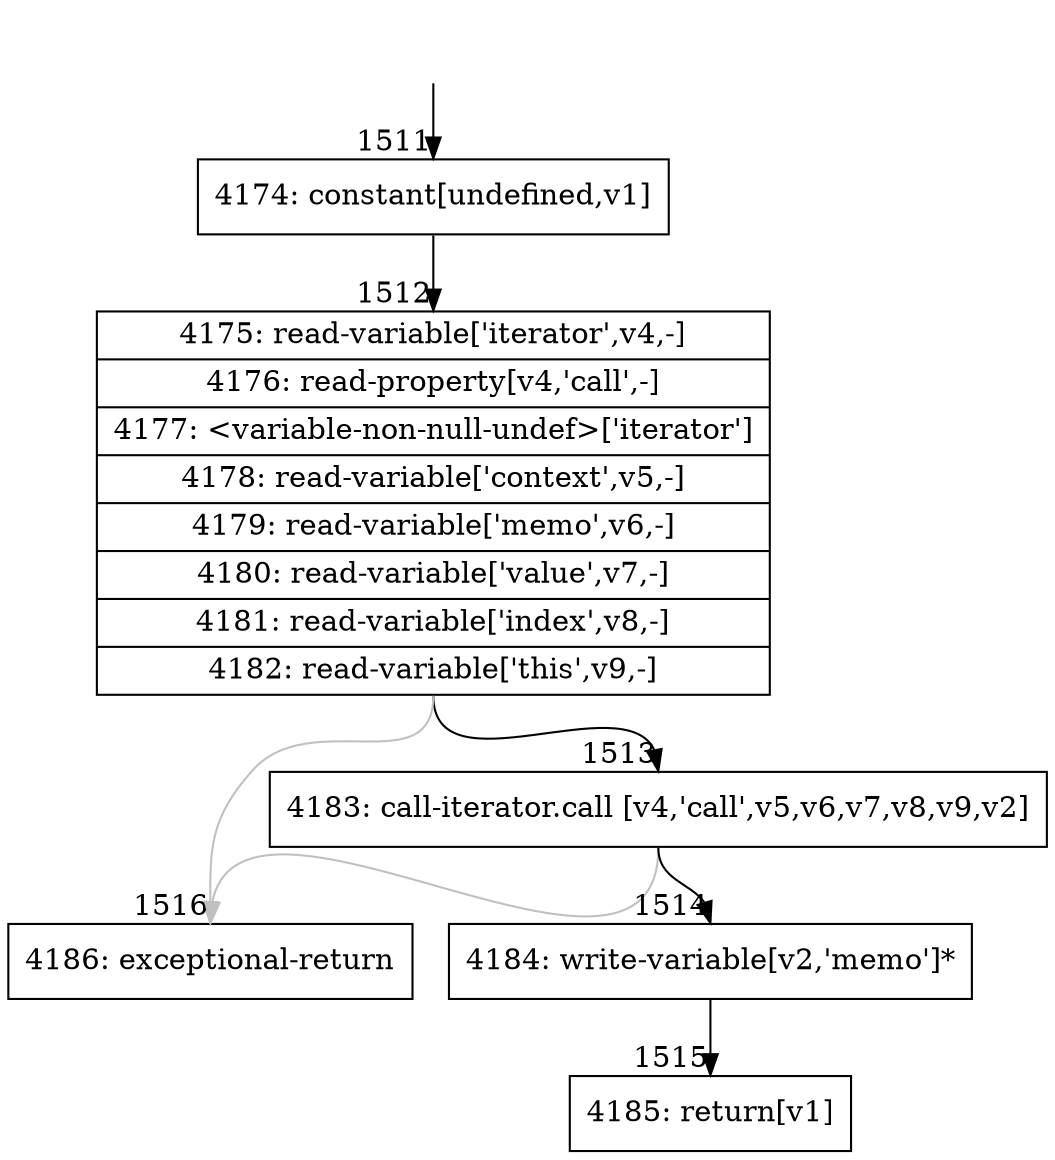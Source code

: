 digraph {
rankdir="TD"
BB_entry131[shape=none,label=""];
BB_entry131 -> BB1511 [tailport=s, headport=n, headlabel="    1511"]
BB1511 [shape=record label="{4174: constant[undefined,v1]}" ] 
BB1511 -> BB1512 [tailport=s, headport=n, headlabel="      1512"]
BB1512 [shape=record label="{4175: read-variable['iterator',v4,-]|4176: read-property[v4,'call',-]|4177: \<variable-non-null-undef\>['iterator']|4178: read-variable['context',v5,-]|4179: read-variable['memo',v6,-]|4180: read-variable['value',v7,-]|4181: read-variable['index',v8,-]|4182: read-variable['this',v9,-]}" ] 
BB1512 -> BB1513 [tailport=s, headport=n, headlabel="      1513"]
BB1512 -> BB1516 [tailport=s, headport=n, color=gray, headlabel="      1516"]
BB1513 [shape=record label="{4183: call-iterator.call [v4,'call',v5,v6,v7,v8,v9,v2]}" ] 
BB1513 -> BB1514 [tailport=s, headport=n, headlabel="      1514"]
BB1513 -> BB1516 [tailport=s, headport=n, color=gray]
BB1514 [shape=record label="{4184: write-variable[v2,'memo']*}" ] 
BB1514 -> BB1515 [tailport=s, headport=n, headlabel="      1515"]
BB1515 [shape=record label="{4185: return[v1]}" ] 
BB1516 [shape=record label="{4186: exceptional-return}" ] 
//#$~ 961
}
